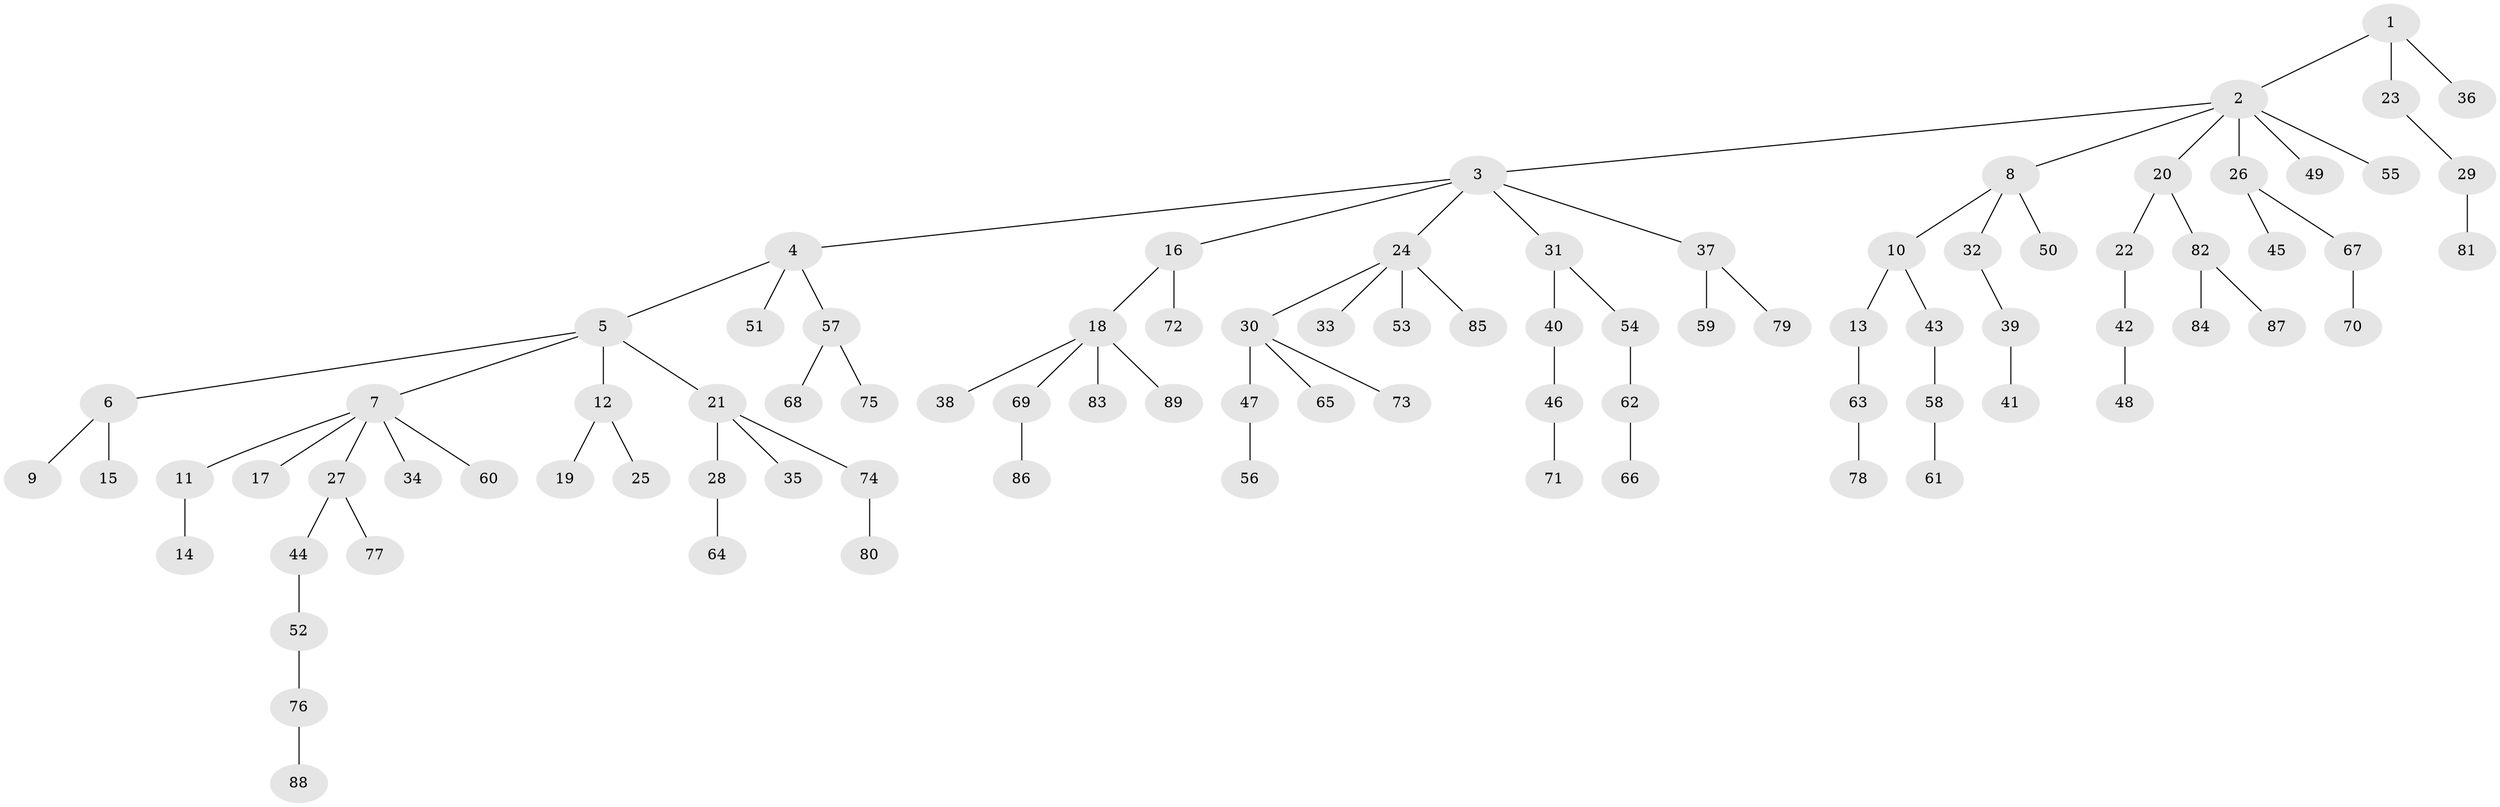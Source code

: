 // Generated by graph-tools (version 1.1) at 2025/50/03/09/25 03:50:24]
// undirected, 89 vertices, 88 edges
graph export_dot {
graph [start="1"]
  node [color=gray90,style=filled];
  1;
  2;
  3;
  4;
  5;
  6;
  7;
  8;
  9;
  10;
  11;
  12;
  13;
  14;
  15;
  16;
  17;
  18;
  19;
  20;
  21;
  22;
  23;
  24;
  25;
  26;
  27;
  28;
  29;
  30;
  31;
  32;
  33;
  34;
  35;
  36;
  37;
  38;
  39;
  40;
  41;
  42;
  43;
  44;
  45;
  46;
  47;
  48;
  49;
  50;
  51;
  52;
  53;
  54;
  55;
  56;
  57;
  58;
  59;
  60;
  61;
  62;
  63;
  64;
  65;
  66;
  67;
  68;
  69;
  70;
  71;
  72;
  73;
  74;
  75;
  76;
  77;
  78;
  79;
  80;
  81;
  82;
  83;
  84;
  85;
  86;
  87;
  88;
  89;
  1 -- 2;
  1 -- 23;
  1 -- 36;
  2 -- 3;
  2 -- 8;
  2 -- 20;
  2 -- 26;
  2 -- 49;
  2 -- 55;
  3 -- 4;
  3 -- 16;
  3 -- 24;
  3 -- 31;
  3 -- 37;
  4 -- 5;
  4 -- 51;
  4 -- 57;
  5 -- 6;
  5 -- 7;
  5 -- 12;
  5 -- 21;
  6 -- 9;
  6 -- 15;
  7 -- 11;
  7 -- 17;
  7 -- 27;
  7 -- 34;
  7 -- 60;
  8 -- 10;
  8 -- 32;
  8 -- 50;
  10 -- 13;
  10 -- 43;
  11 -- 14;
  12 -- 19;
  12 -- 25;
  13 -- 63;
  16 -- 18;
  16 -- 72;
  18 -- 38;
  18 -- 69;
  18 -- 83;
  18 -- 89;
  20 -- 22;
  20 -- 82;
  21 -- 28;
  21 -- 35;
  21 -- 74;
  22 -- 42;
  23 -- 29;
  24 -- 30;
  24 -- 33;
  24 -- 53;
  24 -- 85;
  26 -- 45;
  26 -- 67;
  27 -- 44;
  27 -- 77;
  28 -- 64;
  29 -- 81;
  30 -- 47;
  30 -- 65;
  30 -- 73;
  31 -- 40;
  31 -- 54;
  32 -- 39;
  37 -- 59;
  37 -- 79;
  39 -- 41;
  40 -- 46;
  42 -- 48;
  43 -- 58;
  44 -- 52;
  46 -- 71;
  47 -- 56;
  52 -- 76;
  54 -- 62;
  57 -- 68;
  57 -- 75;
  58 -- 61;
  62 -- 66;
  63 -- 78;
  67 -- 70;
  69 -- 86;
  74 -- 80;
  76 -- 88;
  82 -- 84;
  82 -- 87;
}
